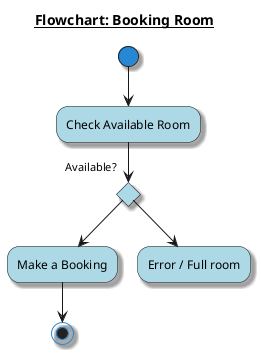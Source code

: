 @startuml booking
' left to right direction
' skinparam linetype ortho
' skinparam handwritten false
skinparam shadowing true
skinparam activity {
    StartColor #2688d4
    BarColor SaddleBrown
    EndColor #2688d4
    BackgroundColor lightblue
}

title
 <u>Flowchart: Booking Room</u>
end title

(*) --> "Check Available Room"
    --> if "Available?" then
    --> "Make a Booking"
    -->(*)
    else
    --> "Error / Full room"
    Endif
' -->(*)
@enduml